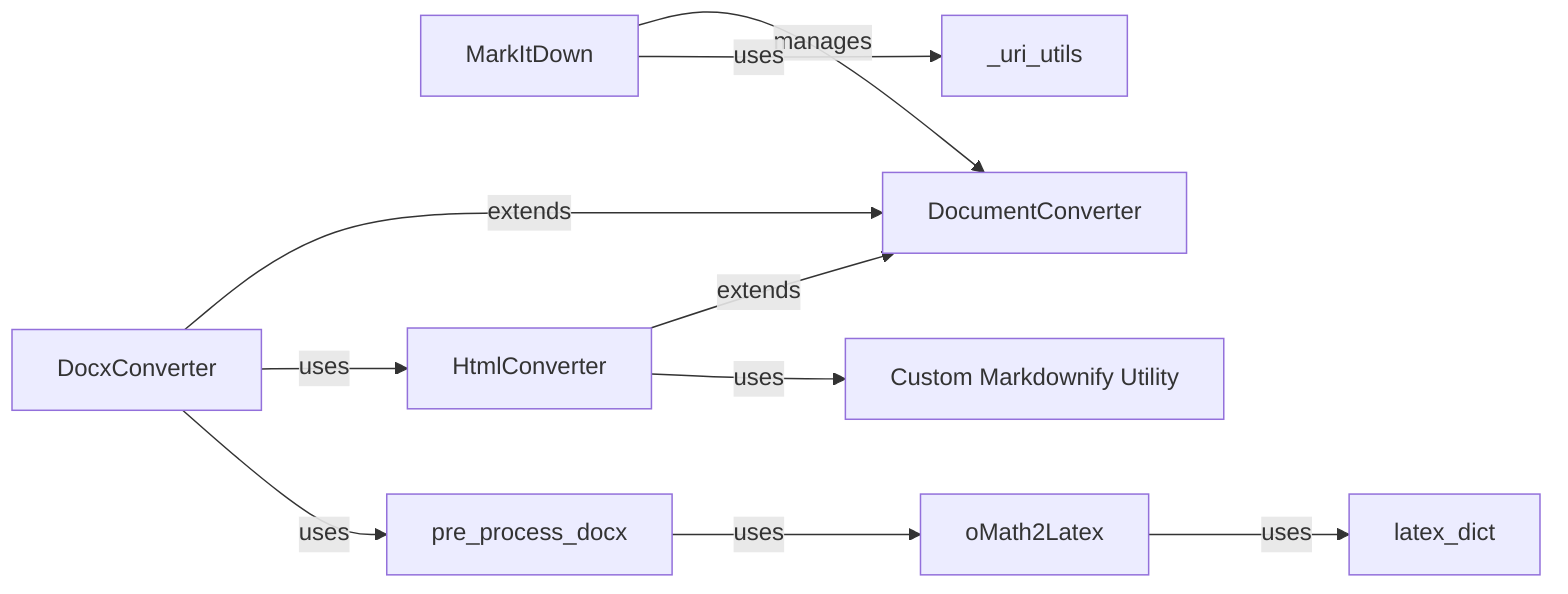 graph LR
    MarkItDown["MarkItDown"]
    DocumentConverter["DocumentConverter"]
    _uri_utils["_uri_utils"]
    HtmlConverter["HtmlConverter"]
    Custom_Markdownify_Utility["Custom Markdownify Utility"]
    DocxConverter["DocxConverter"]
    pre_process_docx["pre_process_docx"]
    oMath2Latex["oMath2Latex"]
    latex_dict["latex_dict"]
    MarkItDown -- "manages" --> DocumentConverter
    MarkItDown -- "uses" --> _uri_utils
    HtmlConverter -- "extends" --> DocumentConverter
    HtmlConverter -- "uses" --> Custom_Markdownify_Utility
    DocxConverter -- "extends" --> DocumentConverter
    DocxConverter -- "uses" --> HtmlConverter
    DocxConverter -- "uses" --> pre_process_docx
    pre_process_docx -- "uses" --> oMath2Latex
    oMath2Latex -- "uses" --> latex_dict
    click MarkItDown href "./MarkItDown.md" "Details"
    click DocumentConverter href "./DocumentConverter.md" "Details"
    click HtmlConverter href "./HtmlConverter.md" "Details"
    click Custom_Markdownify_Utility href "./Custom_Markdownify_Utility.md" "Details"
    click DocxConverter href "./DocxConverter.md" "Details"
    click pre_process_docx href "./pre_process_docx.md" "Details"
